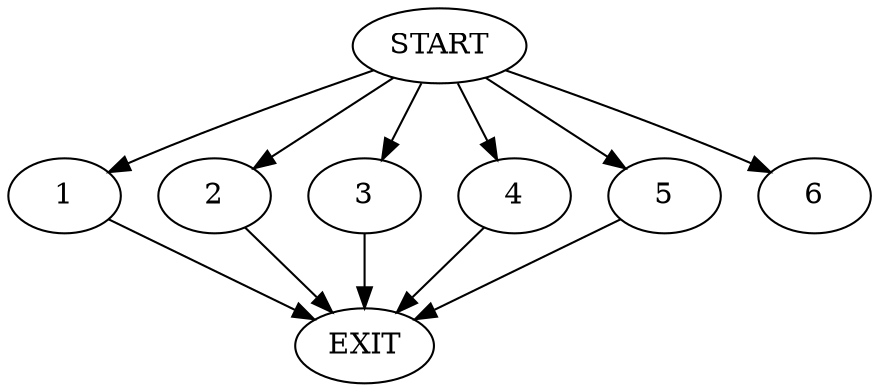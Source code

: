 digraph { 
0 [label="START"];
1;
2;
3;
4;
5;
6;
7[label="EXIT"];
0 -> 6;
0 -> 1;
0:s2 -> 2;
0:s3 -> 3;
0:s4 -> 4;
0:s5 -> 5;
1 -> 7;
2 -> 7;
3 -> 7;
4 -> 7;
5 -> 7;
}